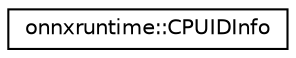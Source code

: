 digraph "Graphical Class Hierarchy"
{
  edge [fontname="Helvetica",fontsize="10",labelfontname="Helvetica",labelfontsize="10"];
  node [fontname="Helvetica",fontsize="10",shape=record];
  rankdir="LR";
  Node0 [label="onnxruntime::CPUIDInfo",height=0.2,width=0.4,color="black", fillcolor="white", style="filled",URL="$classonnxruntime_1_1CPUIDInfo.html"];
}
